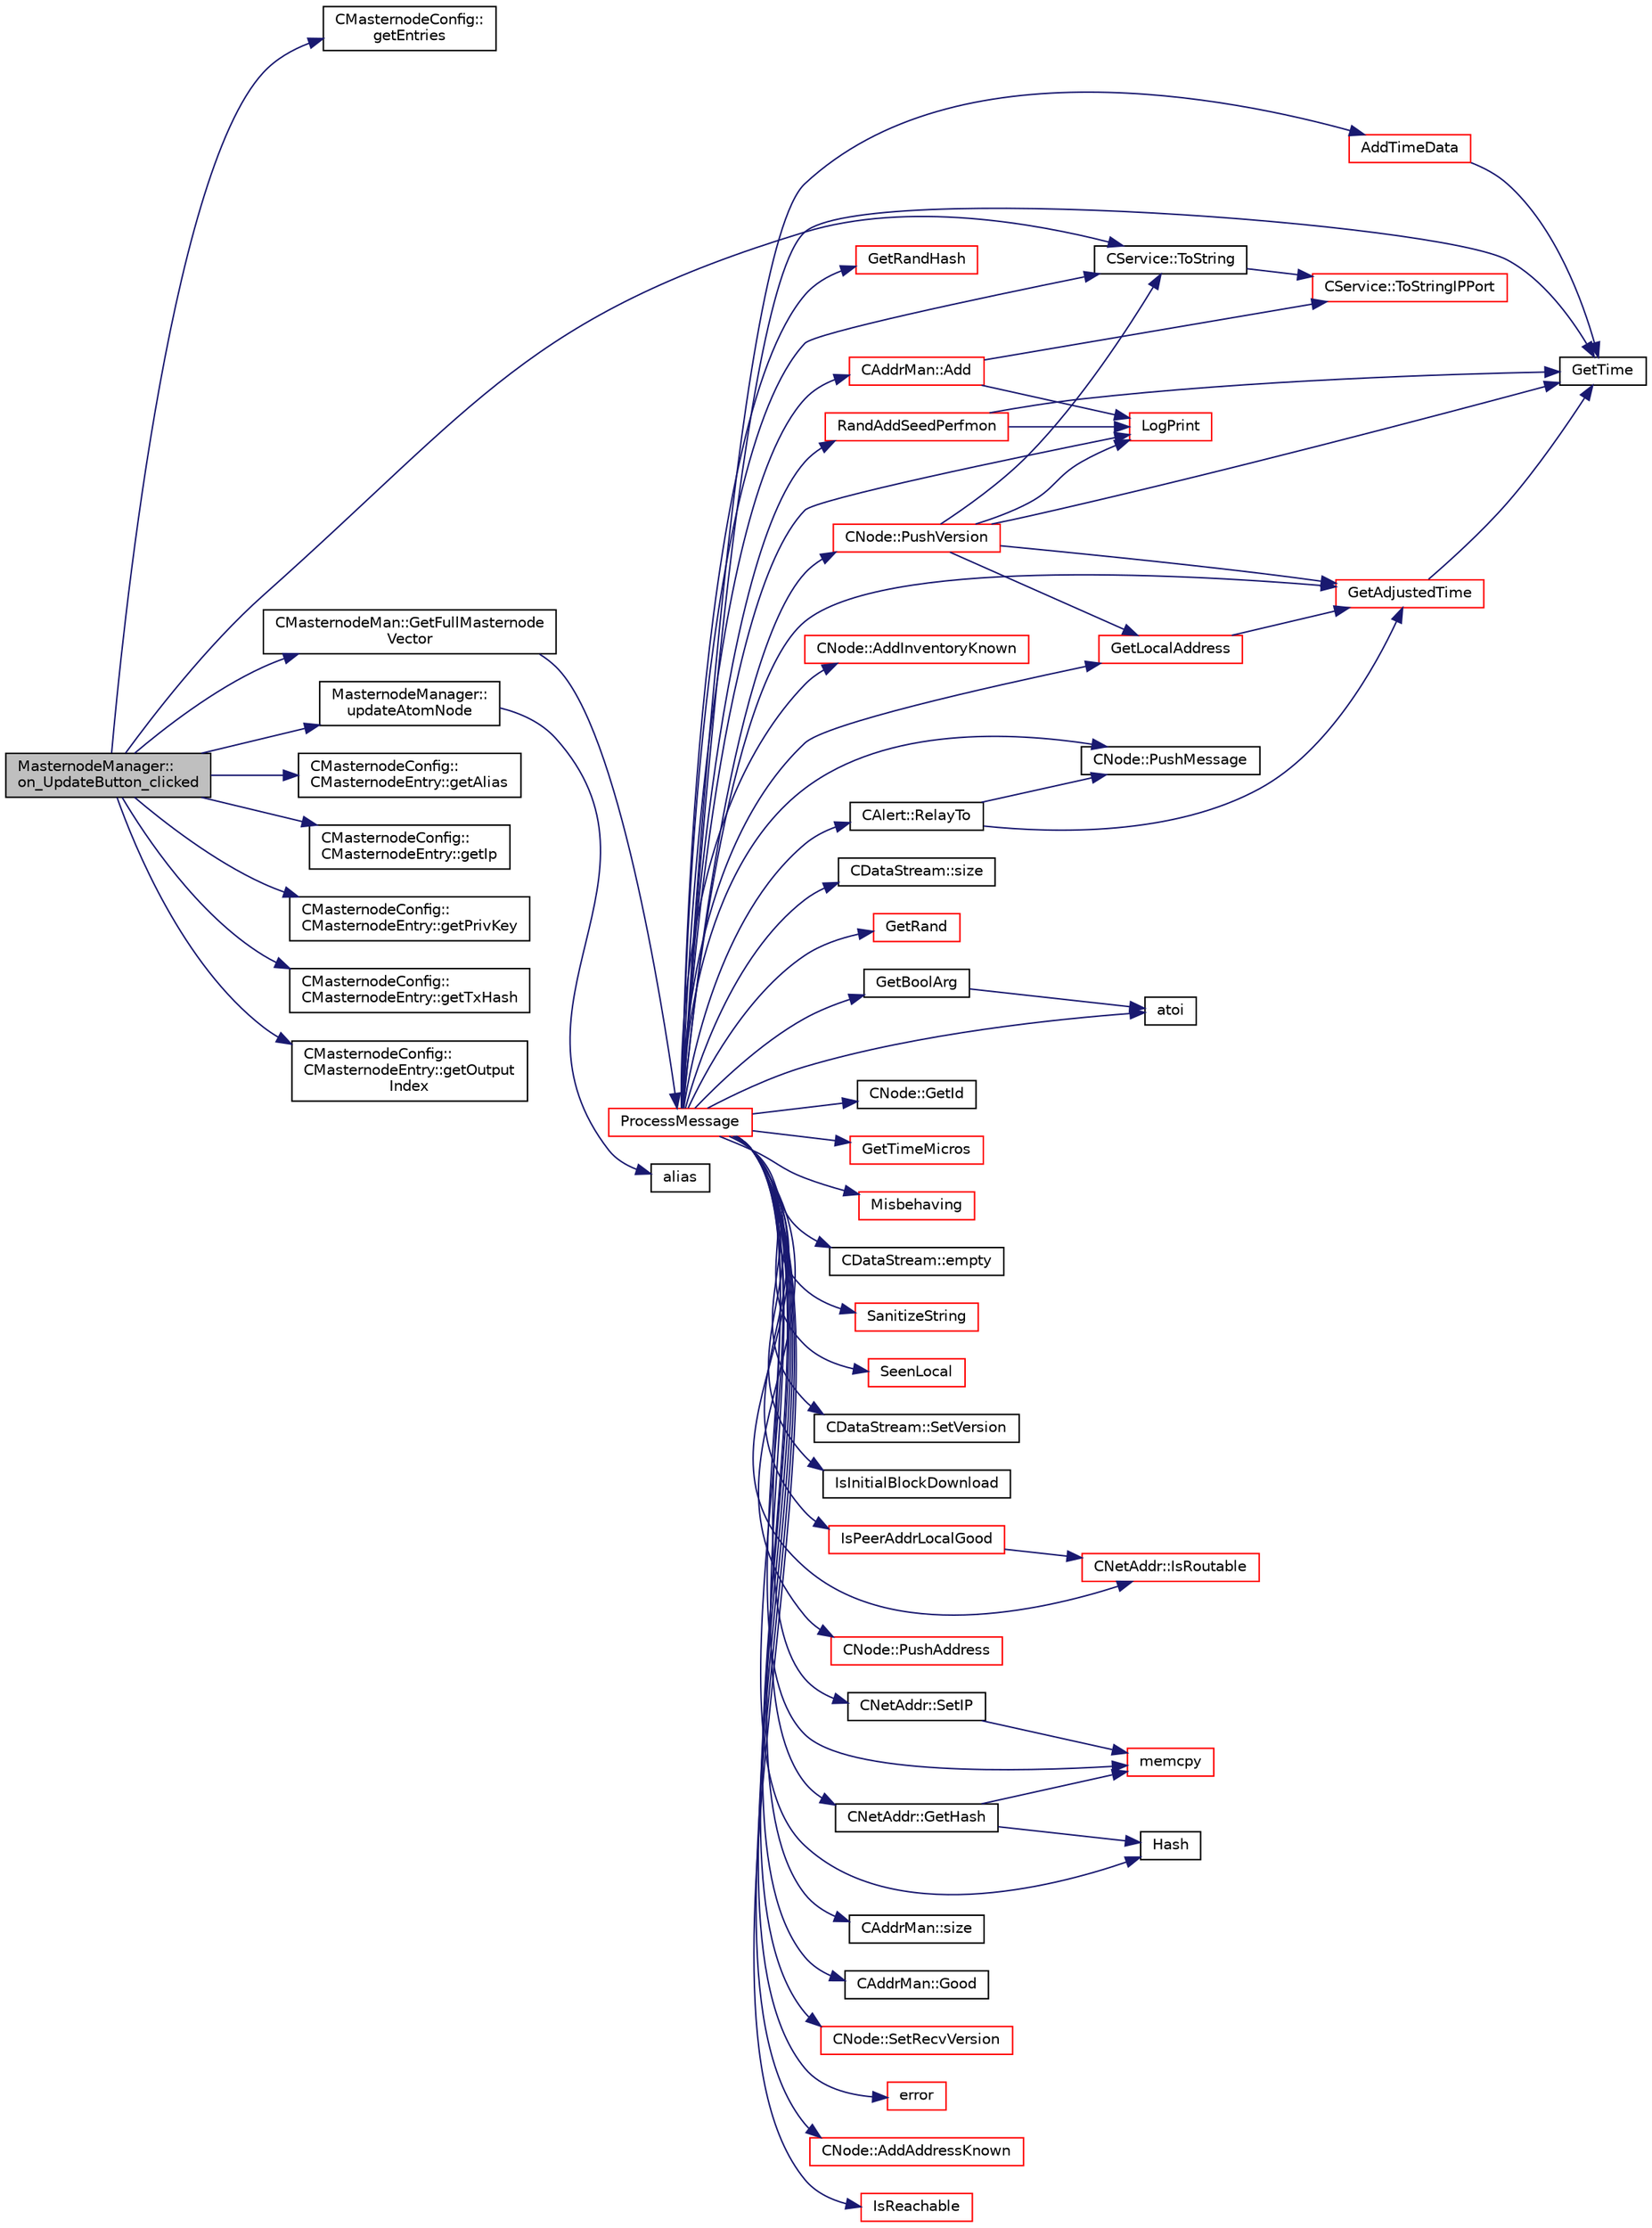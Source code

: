 digraph "MasternodeManager::on_UpdateButton_clicked"
{
  edge [fontname="Helvetica",fontsize="10",labelfontname="Helvetica",labelfontsize="10"];
  node [fontname="Helvetica",fontsize="10",shape=record];
  rankdir="LR";
  Node683 [label="MasternodeManager::\lon_UpdateButton_clicked",height=0.2,width=0.4,color="black", fillcolor="grey75", style="filled", fontcolor="black"];
  Node683 -> Node684 [color="midnightblue",fontsize="10",style="solid",fontname="Helvetica"];
  Node684 [label="CMasternodeConfig::\lgetEntries",height=0.2,width=0.4,color="black", fillcolor="white", style="filled",URL="$d9/d46/class_c_masternode_config.html#a21fb5f410e3dcd55429f256d4efe4e61"];
  Node683 -> Node685 [color="midnightblue",fontsize="10",style="solid",fontname="Helvetica"];
  Node685 [label="CMasternodeMan::GetFullMasternode\lVector",height=0.2,width=0.4,color="black", fillcolor="white", style="filled",URL="$dc/d6b/class_c_masternode_man.html#ab39e213a7601e1bef2eba1d5d63206f5"];
  Node685 -> Node686 [color="midnightblue",fontsize="10",style="solid",fontname="Helvetica"];
  Node686 [label="ProcessMessage",height=0.2,width=0.4,color="red", fillcolor="white", style="filled",URL="$df/d0a/main_8cpp.html#a8ba92b1a4bce3c835e887a9073d17d8e"];
  Node686 -> Node687 [color="midnightblue",fontsize="10",style="solid",fontname="Helvetica"];
  Node687 [label="RandAddSeedPerfmon",height=0.2,width=0.4,color="red", fillcolor="white", style="filled",URL="$df/d2d/util_8cpp.html#a786af12a87491f8dc24351d93b9833b6"];
  Node687 -> Node690 [color="midnightblue",fontsize="10",style="solid",fontname="Helvetica"];
  Node690 [label="GetTime",height=0.2,width=0.4,color="black", fillcolor="white", style="filled",URL="$df/d2d/util_8cpp.html#a46fac5fba8ba905b5f9acb364f5d8c6f"];
  Node687 -> Node691 [color="midnightblue",fontsize="10",style="solid",fontname="Helvetica"];
  Node691 [label="LogPrint",height=0.2,width=0.4,color="red", fillcolor="white", style="filled",URL="$d8/d3c/util_8h.html#aab1f837a2366f424bdc996fdf6352171"];
  Node686 -> Node691 [color="midnightblue",fontsize="10",style="solid",fontname="Helvetica"];
  Node686 -> Node701 [color="midnightblue",fontsize="10",style="solid",fontname="Helvetica"];
  Node701 [label="CDataStream::size",height=0.2,width=0.4,color="black", fillcolor="white", style="filled",URL="$d5/d41/class_c_data_stream.html#add30f866dd928fc28c47fe79a0a6723a"];
  Node686 -> Node702 [color="midnightblue",fontsize="10",style="solid",fontname="Helvetica"];
  Node702 [label="GetRand",height=0.2,width=0.4,color="red", fillcolor="white", style="filled",URL="$df/d2d/util_8cpp.html#a27d9149d522b1fa87d84e5e9ca902aef"];
  Node686 -> Node704 [color="midnightblue",fontsize="10",style="solid",fontname="Helvetica"];
  Node704 [label="atoi",height=0.2,width=0.4,color="black", fillcolor="white", style="filled",URL="$d8/d3c/util_8h.html#aa5ce96ec36f4413f820cec9c1831c070"];
  Node686 -> Node705 [color="midnightblue",fontsize="10",style="solid",fontname="Helvetica"];
  Node705 [label="CNode::GetId",height=0.2,width=0.4,color="black", fillcolor="white", style="filled",URL="$d1/d64/class_c_node.html#a157903f7830c0dfbf6a93852066f0b8f"];
  Node686 -> Node706 [color="midnightblue",fontsize="10",style="solid",fontname="Helvetica"];
  Node706 [label="GetTimeMicros",height=0.2,width=0.4,color="red", fillcolor="white", style="filled",URL="$d8/d3c/util_8h.html#a0c5a06b50cd805b1923552114494c029"];
  Node686 -> Node708 [color="midnightblue",fontsize="10",style="solid",fontname="Helvetica"];
  Node708 [label="Misbehaving",height=0.2,width=0.4,color="red", fillcolor="white", style="filled",URL="$df/d0a/main_8cpp.html#a387fdffa0ff52dde6b7d1c2991a9bdac",tooltip="Increase a node&#39;s misbehavior score. "];
  Node686 -> Node710 [color="midnightblue",fontsize="10",style="solid",fontname="Helvetica"];
  Node710 [label="CService::ToString",height=0.2,width=0.4,color="black", fillcolor="white", style="filled",URL="$d3/dcc/class_c_service.html#a225473158bc07c87a6a862160d73cfea"];
  Node710 -> Node711 [color="midnightblue",fontsize="10",style="solid",fontname="Helvetica"];
  Node711 [label="CService::ToStringIPPort",height=0.2,width=0.4,color="red", fillcolor="white", style="filled",URL="$d3/dcc/class_c_service.html#a224204c838b12eeb49ca7eabe6f75004"];
  Node686 -> Node725 [color="midnightblue",fontsize="10",style="solid",fontname="Helvetica"];
  Node725 [label="CDataStream::empty",height=0.2,width=0.4,color="black", fillcolor="white", style="filled",URL="$d5/d41/class_c_data_stream.html#ab2633ac67f098dad30d03291741c2e42"];
  Node686 -> Node726 [color="midnightblue",fontsize="10",style="solid",fontname="Helvetica"];
  Node726 [label="SanitizeString",height=0.2,width=0.4,color="red", fillcolor="white", style="filled",URL="$df/d2d/util_8cpp.html#ae204f01eeaadc5a85015a51f369a8356"];
  Node686 -> Node728 [color="midnightblue",fontsize="10",style="solid",fontname="Helvetica"];
  Node728 [label="SeenLocal",height=0.2,width=0.4,color="red", fillcolor="white", style="filled",URL="$dd/d84/net_8cpp.html#af7487aacfc9d708b3db40c255ec070a8",tooltip="vote for a local address "];
  Node686 -> Node741 [color="midnightblue",fontsize="10",style="solid",fontname="Helvetica"];
  Node741 [label="CNode::PushVersion",height=0.2,width=0.4,color="red", fillcolor="white", style="filled",URL="$d1/d64/class_c_node.html#a4dbfe4f6c1fd162aaa905e4bd201d536"];
  Node741 -> Node732 [color="midnightblue",fontsize="10",style="solid",fontname="Helvetica"];
  Node732 [label="GetAdjustedTime",height=0.2,width=0.4,color="red", fillcolor="white", style="filled",URL="$df/d2d/util_8cpp.html#a09f81b9c7650f898cf3cf305b87547e6"];
  Node732 -> Node690 [color="midnightblue",fontsize="10",style="solid",fontname="Helvetica"];
  Node741 -> Node690 [color="midnightblue",fontsize="10",style="solid",fontname="Helvetica"];
  Node741 -> Node730 [color="midnightblue",fontsize="10",style="solid",fontname="Helvetica"];
  Node730 [label="GetLocalAddress",height=0.2,width=0.4,color="red", fillcolor="white", style="filled",URL="$dd/d84/net_8cpp.html#a66f5f0bc1dad5cfe429157d5637a93dc"];
  Node730 -> Node732 [color="midnightblue",fontsize="10",style="solid",fontname="Helvetica"];
  Node741 -> Node691 [color="midnightblue",fontsize="10",style="solid",fontname="Helvetica"];
  Node741 -> Node710 [color="midnightblue",fontsize="10",style="solid",fontname="Helvetica"];
  Node686 -> Node743 [color="midnightblue",fontsize="10",style="solid",fontname="Helvetica"];
  Node743 [label="CNode::PushMessage",height=0.2,width=0.4,color="black", fillcolor="white", style="filled",URL="$d1/d64/class_c_node.html#a204fda3d33404cb37698c085b1583ab2"];
  Node686 -> Node744 [color="midnightblue",fontsize="10",style="solid",fontname="Helvetica"];
  Node744 [label="CDataStream::SetVersion",height=0.2,width=0.4,color="black", fillcolor="white", style="filled",URL="$d5/d41/class_c_data_stream.html#a267d1315f3f9e9bcf9e7168beaa240c4"];
  Node686 -> Node745 [color="midnightblue",fontsize="10",style="solid",fontname="Helvetica"];
  Node745 [label="IsInitialBlockDownload",height=0.2,width=0.4,color="black", fillcolor="white", style="filled",URL="$df/d0a/main_8cpp.html#a5edcd96316574fd4a7f3ae0922a5cfd6",tooltip="Check whether we are doing an initial block download (synchronizing from disk or network) ..."];
  Node686 -> Node730 [color="midnightblue",fontsize="10",style="solid",fontname="Helvetica"];
  Node686 -> Node734 [color="midnightblue",fontsize="10",style="solid",fontname="Helvetica"];
  Node734 [label="CNetAddr::IsRoutable",height=0.2,width=0.4,color="red", fillcolor="white", style="filled",URL="$d3/dc3/class_c_net_addr.html#a4e3b2fea2a6151c76684b3812df4a5c3"];
  Node686 -> Node736 [color="midnightblue",fontsize="10",style="solid",fontname="Helvetica"];
  Node736 [label="CNode::PushAddress",height=0.2,width=0.4,color="red", fillcolor="white", style="filled",URL="$d1/d64/class_c_node.html#a06950a5ce265a1d4df1aad7f28e6fde8"];
  Node686 -> Node746 [color="midnightblue",fontsize="10",style="solid",fontname="Helvetica"];
  Node746 [label="IsPeerAddrLocalGood",height=0.2,width=0.4,color="red", fillcolor="white", style="filled",URL="$dd/d84/net_8cpp.html#a058b75c6fcc94a0643184c237ad6de93"];
  Node746 -> Node734 [color="midnightblue",fontsize="10",style="solid",fontname="Helvetica"];
  Node686 -> Node749 [color="midnightblue",fontsize="10",style="solid",fontname="Helvetica"];
  Node749 [label="CNetAddr::SetIP",height=0.2,width=0.4,color="black", fillcolor="white", style="filled",URL="$d3/dc3/class_c_net_addr.html#a1c6087345e5ca07a151451cd6deb974f"];
  Node749 -> Node719 [color="midnightblue",fontsize="10",style="solid",fontname="Helvetica"];
  Node719 [label="memcpy",height=0.2,width=0.4,color="red", fillcolor="white", style="filled",URL="$d5/d9f/glibc__compat_8cpp.html#a0f46826ab0466591e136db24394923cf"];
  Node686 -> Node750 [color="midnightblue",fontsize="10",style="solid",fontname="Helvetica"];
  Node750 [label="CAddrMan::size",height=0.2,width=0.4,color="black", fillcolor="white", style="filled",URL="$d1/dc7/class_c_addr_man.html#a15b8e72f55344b6fbd1bc1bda3cdc5bc"];
  Node686 -> Node751 [color="midnightblue",fontsize="10",style="solid",fontname="Helvetica"];
  Node751 [label="CAddrMan::Good",height=0.2,width=0.4,color="black", fillcolor="white", style="filled",URL="$d1/dc7/class_c_addr_man.html#a993e80e74701d7bc6bb49880c387b847"];
  Node686 -> Node752 [color="midnightblue",fontsize="10",style="solid",fontname="Helvetica"];
  Node752 [label="CAddrMan::Add",height=0.2,width=0.4,color="red", fillcolor="white", style="filled",URL="$d1/dc7/class_c_addr_man.html#a03fcc7109b5f014760dc50a81f68c5ec"];
  Node752 -> Node691 [color="midnightblue",fontsize="10",style="solid",fontname="Helvetica"];
  Node752 -> Node711 [color="midnightblue",fontsize="10",style="solid",fontname="Helvetica"];
  Node686 -> Node754 [color="midnightblue",fontsize="10",style="solid",fontname="Helvetica"];
  Node754 [label="CAlert::RelayTo",height=0.2,width=0.4,color="black", fillcolor="white", style="filled",URL="$db/dff/class_c_alert.html#a21a801f1a5978889722771d4eb13bf37"];
  Node754 -> Node732 [color="midnightblue",fontsize="10",style="solid",fontname="Helvetica"];
  Node754 -> Node743 [color="midnightblue",fontsize="10",style="solid",fontname="Helvetica"];
  Node686 -> Node755 [color="midnightblue",fontsize="10",style="solid",fontname="Helvetica"];
  Node755 [label="GetBoolArg",height=0.2,width=0.4,color="black", fillcolor="white", style="filled",URL="$df/d2d/util_8cpp.html#a64d956f1dda7f9a80ab5d594532b906d",tooltip="Return boolean argument or default value. "];
  Node755 -> Node704 [color="midnightblue",fontsize="10",style="solid",fontname="Helvetica"];
  Node686 -> Node756 [color="midnightblue",fontsize="10",style="solid",fontname="Helvetica"];
  Node756 [label="AddTimeData",height=0.2,width=0.4,color="red", fillcolor="white", style="filled",URL="$df/d2d/util_8cpp.html#ad8af089fc8835e11c7d77f6b473fccae"];
  Node756 -> Node690 [color="midnightblue",fontsize="10",style="solid",fontname="Helvetica"];
  Node686 -> Node766 [color="midnightblue",fontsize="10",style="solid",fontname="Helvetica"];
  Node766 [label="CNode::SetRecvVersion",height=0.2,width=0.4,color="red", fillcolor="white", style="filled",URL="$d1/d64/class_c_node.html#a94438c6285d1635c62ccff10593780e6"];
  Node686 -> Node768 [color="midnightblue",fontsize="10",style="solid",fontname="Helvetica"];
  Node768 [label="error",height=0.2,width=0.4,color="red", fillcolor="white", style="filled",URL="$d8/d3c/util_8h.html#af8985880cf4ef26df0a5aa2ffcb76662"];
  Node686 -> Node732 [color="midnightblue",fontsize="10",style="solid",fontname="Helvetica"];
  Node686 -> Node769 [color="midnightblue",fontsize="10",style="solid",fontname="Helvetica"];
  Node769 [label="CNode::AddAddressKnown",height=0.2,width=0.4,color="red", fillcolor="white", style="filled",URL="$d1/d64/class_c_node.html#a1d2cecdd03c9da642d292f6a81ac6ed8"];
  Node686 -> Node771 [color="midnightblue",fontsize="10",style="solid",fontname="Helvetica"];
  Node771 [label="IsReachable",height=0.2,width=0.4,color="red", fillcolor="white", style="filled",URL="$dd/d84/net_8cpp.html#a0eb7db987ad1a1bf139d0cd46873ed29",tooltip="check whether a given address is in a network we can probably connect to "];
  Node686 -> Node772 [color="midnightblue",fontsize="10",style="solid",fontname="Helvetica"];
  Node772 [label="GetRandHash",height=0.2,width=0.4,color="red", fillcolor="white", style="filled",URL="$df/d2d/util_8cpp.html#af3aedae75efabb170337a497457f7ecf"];
  Node686 -> Node773 [color="midnightblue",fontsize="10",style="solid",fontname="Helvetica"];
  Node773 [label="CNetAddr::GetHash",height=0.2,width=0.4,color="black", fillcolor="white", style="filled",URL="$d3/dc3/class_c_net_addr.html#a8fae7d32e83e9fbb9ce0216f896133c9"];
  Node773 -> Node774 [color="midnightblue",fontsize="10",style="solid",fontname="Helvetica"];
  Node774 [label="Hash",height=0.2,width=0.4,color="black", fillcolor="white", style="filled",URL="$db/dfb/hash_8h.html#ab3f6c437460137530d86e09c2c102e99"];
  Node773 -> Node719 [color="midnightblue",fontsize="10",style="solid",fontname="Helvetica"];
  Node686 -> Node690 [color="midnightblue",fontsize="10",style="solid",fontname="Helvetica"];
  Node686 -> Node774 [color="midnightblue",fontsize="10",style="solid",fontname="Helvetica"];
  Node686 -> Node719 [color="midnightblue",fontsize="10",style="solid",fontname="Helvetica"];
  Node686 -> Node775 [color="midnightblue",fontsize="10",style="solid",fontname="Helvetica"];
  Node775 [label="CNode::AddInventoryKnown",height=0.2,width=0.4,color="red", fillcolor="white", style="filled",URL="$d1/d64/class_c_node.html#ac3054eb6ade84e8968f032ce3e700f6a"];
  Node683 -> Node1229 [color="midnightblue",fontsize="10",style="solid",fontname="Helvetica"];
  Node1229 [label="MasternodeManager::\lupdateAtomNode",height=0.2,width=0.4,color="black", fillcolor="white", style="filled",URL="$d9/d70/class_masternode_manager.html#abcb08c94c98e38d85e8862edab2f8ede"];
  Node1229 -> Node1230 [color="midnightblue",fontsize="10",style="solid",fontname="Helvetica"];
  Node1230 [label="alias",height=0.2,width=0.4,color="black", fillcolor="white", style="filled",URL="$d5/d9f/glibc__compat_8cpp.html#aeb0c9f8029e0f7d5ed735bce73b3704b"];
  Node683 -> Node1231 [color="midnightblue",fontsize="10",style="solid",fontname="Helvetica"];
  Node1231 [label="CMasternodeConfig::\lCMasternodeEntry::getAlias",height=0.2,width=0.4,color="black", fillcolor="white", style="filled",URL="$d7/d62/class_c_masternode_config_1_1_c_masternode_entry.html#abf242505d9955e37da0628a35d26677e"];
  Node683 -> Node1232 [color="midnightblue",fontsize="10",style="solid",fontname="Helvetica"];
  Node1232 [label="CMasternodeConfig::\lCMasternodeEntry::getIp",height=0.2,width=0.4,color="black", fillcolor="white", style="filled",URL="$d7/d62/class_c_masternode_config_1_1_c_masternode_entry.html#a50b3672f986b569c83bf29e08f8165c8"];
  Node683 -> Node1233 [color="midnightblue",fontsize="10",style="solid",fontname="Helvetica"];
  Node1233 [label="CMasternodeConfig::\lCMasternodeEntry::getPrivKey",height=0.2,width=0.4,color="black", fillcolor="white", style="filled",URL="$d7/d62/class_c_masternode_config_1_1_c_masternode_entry.html#ab0e21a945e43940b659bf289f9280552"];
  Node683 -> Node1234 [color="midnightblue",fontsize="10",style="solid",fontname="Helvetica"];
  Node1234 [label="CMasternodeConfig::\lCMasternodeEntry::getTxHash",height=0.2,width=0.4,color="black", fillcolor="white", style="filled",URL="$d7/d62/class_c_masternode_config_1_1_c_masternode_entry.html#a08039c5a3271a278c64a706c4b53d29b"];
  Node683 -> Node1235 [color="midnightblue",fontsize="10",style="solid",fontname="Helvetica"];
  Node1235 [label="CMasternodeConfig::\lCMasternodeEntry::getOutput\lIndex",height=0.2,width=0.4,color="black", fillcolor="white", style="filled",URL="$d7/d62/class_c_masternode_config_1_1_c_masternode_entry.html#a4aff6625aebbc697706d13fdf044cafa"];
  Node683 -> Node710 [color="midnightblue",fontsize="10",style="solid",fontname="Helvetica"];
}
